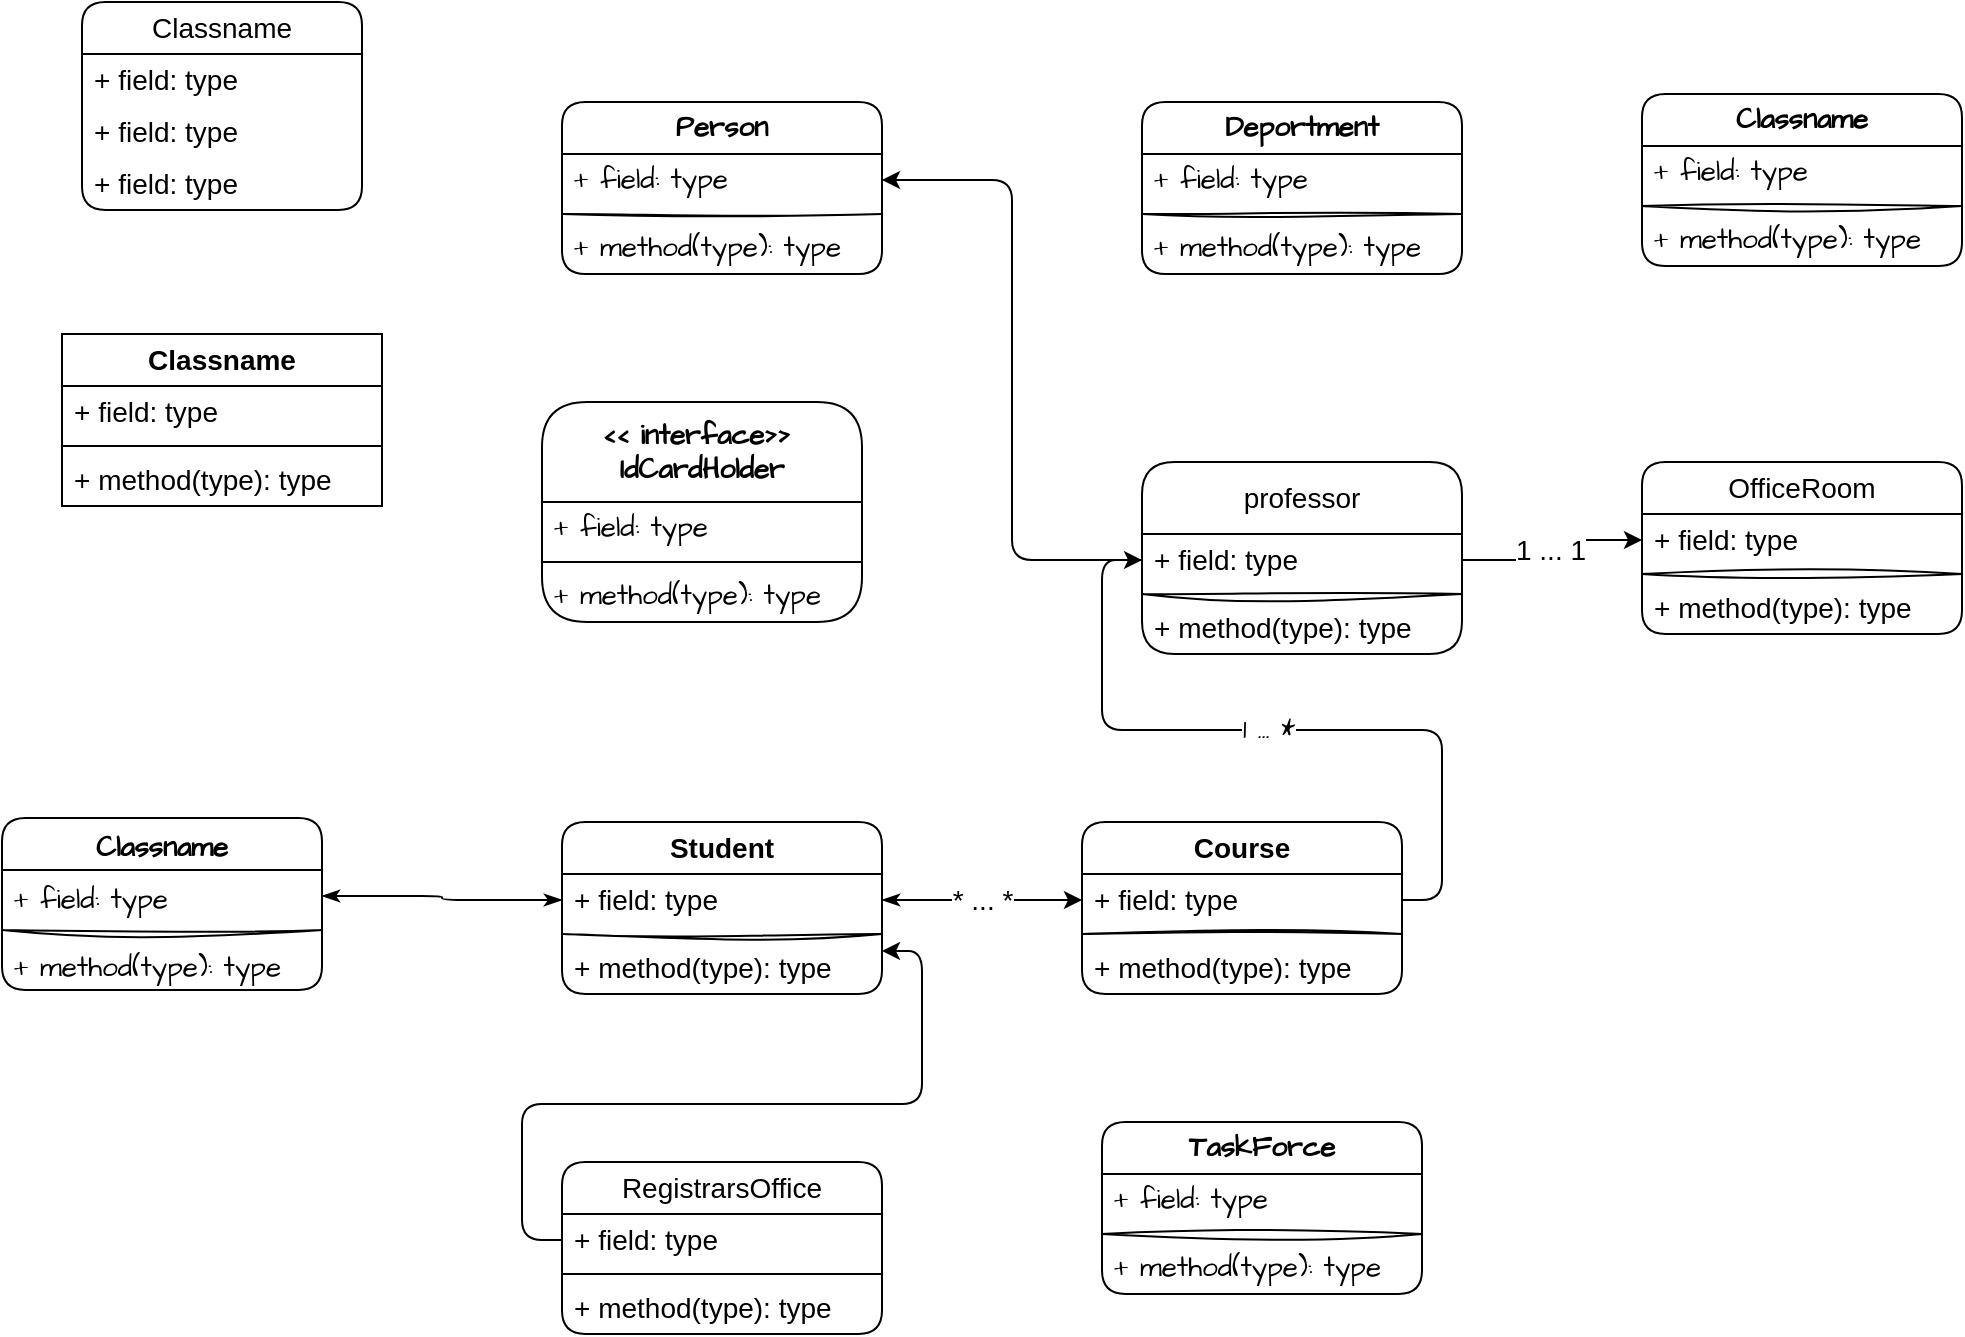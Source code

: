 <mxfile version="22.0.4" type="github">
  <diagram name="Page-1" id="NRW6LChGegnr6Z4dPT8M">
    <mxGraphModel dx="1871" dy="1137" grid="1" gridSize="10" guides="1" tooltips="1" connect="1" arrows="1" fold="1" page="1" pageScale="1" pageWidth="1100" pageHeight="850" background="none" math="0" shadow="0">
      <root>
        <mxCell id="0" />
        <mxCell id="1" parent="0" />
        <mxCell id="xK8xdHPVtCYg_8-kvttX-1" value="Student" style="swimlane;fontStyle=1;align=center;verticalAlign=middle;childLayout=stackLayout;horizontal=1;startSize=26;horizontalStack=0;resizeParent=1;resizeParentMax=0;resizeLast=0;collapsible=1;marginBottom=0;whiteSpace=wrap;html=1;rounded=1;fontSize=14;" vertex="1" parent="1">
          <mxGeometry x="310" y="504" width="160" height="86" as="geometry" />
        </mxCell>
        <mxCell id="xK8xdHPVtCYg_8-kvttX-2" value="+ field: type" style="text;strokeColor=none;fillColor=none;align=left;verticalAlign=middle;spacingLeft=4;spacingRight=4;overflow=hidden;rotatable=0;points=[[0,0.5],[1,0.5]];portConstraint=eastwest;whiteSpace=wrap;html=1;sketch=1;curveFitting=1;jiggle=2;rounded=1;fontSize=14;" vertex="1" parent="xK8xdHPVtCYg_8-kvttX-1">
          <mxGeometry y="26" width="160" height="26" as="geometry" />
        </mxCell>
        <mxCell id="xK8xdHPVtCYg_8-kvttX-3" value="" style="line;strokeWidth=1;fillColor=none;align=left;verticalAlign=middle;spacingTop=-1;spacingLeft=3;spacingRight=3;rotatable=0;labelPosition=right;points=[];portConstraint=eastwest;strokeColor=inherit;sketch=1;curveFitting=1;jiggle=2;rounded=1;fontSize=14;" vertex="1" parent="xK8xdHPVtCYg_8-kvttX-1">
          <mxGeometry y="52" width="160" height="8" as="geometry" />
        </mxCell>
        <mxCell id="xK8xdHPVtCYg_8-kvttX-4" value="+ method(type): type" style="text;strokeColor=none;fillColor=none;align=left;verticalAlign=middle;spacingLeft=4;spacingRight=4;overflow=hidden;rotatable=0;points=[[0,0.5],[1,0.5]];portConstraint=eastwest;whiteSpace=wrap;html=1;sketch=1;curveFitting=1;jiggle=2;rounded=1;fontSize=14;" vertex="1" parent="xK8xdHPVtCYg_8-kvttX-1">
          <mxGeometry y="60" width="160" height="26" as="geometry" />
        </mxCell>
        <mxCell id="xK8xdHPVtCYg_8-kvttX-5" value="Course" style="swimlane;fontStyle=1;align=center;verticalAlign=middle;childLayout=stackLayout;horizontal=1;startSize=26;horizontalStack=0;resizeParent=1;resizeParentMax=0;resizeLast=0;collapsible=1;marginBottom=0;whiteSpace=wrap;html=1;rounded=1;fontSize=14;" vertex="1" parent="1">
          <mxGeometry x="570" y="504" width="160" height="86" as="geometry" />
        </mxCell>
        <mxCell id="xK8xdHPVtCYg_8-kvttX-6" value="+ field: type" style="text;strokeColor=none;fillColor=none;align=left;verticalAlign=middle;spacingLeft=4;spacingRight=4;overflow=hidden;rotatable=0;points=[[0,0.5],[1,0.5]];portConstraint=eastwest;whiteSpace=wrap;html=1;sketch=1;curveFitting=1;jiggle=2;rounded=1;fontSize=14;" vertex="1" parent="xK8xdHPVtCYg_8-kvttX-5">
          <mxGeometry y="26" width="160" height="26" as="geometry" />
        </mxCell>
        <mxCell id="xK8xdHPVtCYg_8-kvttX-7" value="" style="line;strokeWidth=1;fillColor=none;align=left;verticalAlign=middle;spacingTop=-1;spacingLeft=3;spacingRight=3;rotatable=0;labelPosition=right;points=[];portConstraint=eastwest;strokeColor=inherit;sketch=1;curveFitting=1;jiggle=2;rounded=1;fontSize=14;" vertex="1" parent="xK8xdHPVtCYg_8-kvttX-5">
          <mxGeometry y="52" width="160" height="8" as="geometry" />
        </mxCell>
        <mxCell id="xK8xdHPVtCYg_8-kvttX-8" value="+ method(type): type" style="text;strokeColor=none;fillColor=none;align=left;verticalAlign=middle;spacingLeft=4;spacingRight=4;overflow=hidden;rotatable=0;points=[[0,0.5],[1,0.5]];portConstraint=eastwest;whiteSpace=wrap;html=1;sketch=1;curveFitting=1;jiggle=2;rounded=1;fontSize=14;" vertex="1" parent="xK8xdHPVtCYg_8-kvttX-5">
          <mxGeometry y="60" width="160" height="26" as="geometry" />
        </mxCell>
        <mxCell id="xK8xdHPVtCYg_8-kvttX-9" value="* ... *" style="edgeStyle=orthogonalEdgeStyle;rounded=1;orthogonalLoop=1;jettySize=auto;html=1;entryX=0;entryY=0.5;entryDx=0;entryDy=0;startArrow=classicThin;startFill=1;verticalAlign=middle;fontSize=14;" edge="1" parent="1" source="xK8xdHPVtCYg_8-kvttX-2" target="xK8xdHPVtCYg_8-kvttX-6">
          <mxGeometry relative="1" as="geometry" />
        </mxCell>
        <mxCell id="xK8xdHPVtCYg_8-kvttX-32" style="edgeStyle=orthogonalEdgeStyle;rounded=1;hachureGap=4;orthogonalLoop=1;jettySize=auto;html=1;entryX=0;entryY=0.5;entryDx=0;entryDy=0;fontFamily=Architects Daughter;fontSource=https%3A%2F%2Ffonts.googleapis.com%2Fcss%3Ffamily%3DArchitects%2BDaughter;fontSize=14;verticalAlign=middle;" edge="1" parent="1" source="xK8xdHPVtCYg_8-kvttX-6" target="xK8xdHPVtCYg_8-kvttX-23">
          <mxGeometry relative="1" as="geometry" />
        </mxCell>
        <mxCell id="xK8xdHPVtCYg_8-kvttX-33" value="1 ... *" style="edgeLabel;html=1;align=center;verticalAlign=middle;resizable=0;points=[];fontSize=14;fontFamily=Architects Daughter;" vertex="1" connectable="0" parent="xK8xdHPVtCYg_8-kvttX-32">
          <mxGeometry x="0.011" relative="1" as="geometry">
            <mxPoint as="offset" />
          </mxGeometry>
        </mxCell>
        <mxCell id="xK8xdHPVtCYg_8-kvttX-34" value="RegistrarsOffice" style="swimlane;fontStyle=0;align=center;verticalAlign=middle;childLayout=stackLayout;horizontal=1;startSize=26;horizontalStack=0;resizeParent=1;resizeParentMax=0;resizeLast=0;collapsible=1;marginBottom=0;whiteSpace=wrap;html=1;rounded=1;hachureGap=4;fontFamily=Helvetica;fontSize=14;" vertex="1" parent="1">
          <mxGeometry x="310" y="674" width="160" height="86" as="geometry" />
        </mxCell>
        <mxCell id="xK8xdHPVtCYg_8-kvttX-35" value="+ field: type" style="text;strokeColor=none;fillColor=none;align=left;verticalAlign=middle;spacingLeft=4;spacingRight=4;overflow=hidden;rotatable=0;points=[[0,0.5],[1,0.5]];portConstraint=eastwest;whiteSpace=wrap;html=1;fontSize=14;fontFamily=Helvetica;fontStyle=0;" vertex="1" parent="xK8xdHPVtCYg_8-kvttX-34">
          <mxGeometry y="26" width="160" height="26" as="geometry" />
        </mxCell>
        <mxCell id="xK8xdHPVtCYg_8-kvttX-36" value="" style="line;strokeWidth=1;fillColor=none;align=left;verticalAlign=middle;spacingTop=-1;spacingLeft=3;spacingRight=3;rotatable=0;labelPosition=right;points=[];portConstraint=eastwest;strokeColor=inherit;rounded=1;hachureGap=4;fontFamily=Helvetica;fontSize=14;fontStyle=0" vertex="1" parent="xK8xdHPVtCYg_8-kvttX-34">
          <mxGeometry y="52" width="160" height="8" as="geometry" />
        </mxCell>
        <mxCell id="xK8xdHPVtCYg_8-kvttX-37" value="+ method(type): type" style="text;strokeColor=none;fillColor=none;align=left;verticalAlign=middle;spacingLeft=4;spacingRight=4;overflow=hidden;rotatable=0;points=[[0,0.5],[1,0.5]];portConstraint=eastwest;whiteSpace=wrap;html=1;fontSize=14;fontFamily=Helvetica;fontStyle=0;" vertex="1" parent="xK8xdHPVtCYg_8-kvttX-34">
          <mxGeometry y="60" width="160" height="26" as="geometry" />
        </mxCell>
        <mxCell id="xK8xdHPVtCYg_8-kvttX-38" style="edgeStyle=orthogonalEdgeStyle;rounded=1;hachureGap=4;orthogonalLoop=1;jettySize=auto;html=1;entryX=1;entryY=0.75;entryDx=0;entryDy=0;fontFamily=Architects Daughter;fontSource=https%3A%2F%2Ffonts.googleapis.com%2Fcss%3Ffamily%3DArchitects%2BDaughter;fontSize=14;verticalAlign=middle;" edge="1" parent="1" source="xK8xdHPVtCYg_8-kvttX-35" target="xK8xdHPVtCYg_8-kvttX-1">
          <mxGeometry relative="1" as="geometry" />
        </mxCell>
        <mxCell id="xK8xdHPVtCYg_8-kvttX-22" value="professor" style="swimlane;fontStyle=0;align=center;verticalAlign=middle;childLayout=stackLayout;horizontal=1;startSize=36;horizontalStack=0;resizeParent=1;resizeParentMax=0;resizeLast=0;collapsible=1;marginBottom=0;whiteSpace=wrap;html=1;rounded=1;hachureGap=4;fontFamily=Helvetica;fontSize=14;" vertex="1" parent="1">
          <mxGeometry x="600" y="324" width="160" height="96" as="geometry" />
        </mxCell>
        <mxCell id="xK8xdHPVtCYg_8-kvttX-23" value="+ field: type" style="text;strokeColor=none;fillColor=none;align=left;verticalAlign=middle;spacingLeft=4;spacingRight=4;overflow=hidden;rotatable=0;points=[[0,0.5],[1,0.5]];portConstraint=eastwest;whiteSpace=wrap;html=1;fontSize=14;fontFamily=Helvetica;" vertex="1" parent="xK8xdHPVtCYg_8-kvttX-22">
          <mxGeometry y="36" width="160" height="26" as="geometry" />
        </mxCell>
        <mxCell id="xK8xdHPVtCYg_8-kvttX-24" value="" style="line;strokeWidth=1;fillColor=none;align=left;verticalAlign=middle;spacingTop=-1;spacingLeft=3;spacingRight=3;rotatable=0;labelPosition=right;points=[];portConstraint=eastwest;strokeColor=inherit;rounded=1;sketch=1;hachureGap=4;jiggle=2;curveFitting=1;fontFamily=Helvetica;fontSize=14;" vertex="1" parent="xK8xdHPVtCYg_8-kvttX-22">
          <mxGeometry y="62" width="160" height="8" as="geometry" />
        </mxCell>
        <mxCell id="xK8xdHPVtCYg_8-kvttX-25" value="+ method(type): type" style="text;strokeColor=none;fillColor=none;align=left;verticalAlign=middle;spacingLeft=4;spacingRight=4;overflow=hidden;rotatable=0;points=[[0,0.5],[1,0.5]];portConstraint=eastwest;whiteSpace=wrap;html=1;fontSize=14;fontFamily=Helvetica;" vertex="1" parent="xK8xdHPVtCYg_8-kvttX-22">
          <mxGeometry y="70" width="160" height="26" as="geometry" />
        </mxCell>
        <mxCell id="xK8xdHPVtCYg_8-kvttX-26" value="OfficeRoom" style="swimlane;fontStyle=0;align=center;verticalAlign=middle;childLayout=stackLayout;horizontal=1;startSize=26;horizontalStack=0;resizeParent=1;resizeParentMax=0;resizeLast=0;collapsible=1;marginBottom=0;whiteSpace=wrap;html=1;rounded=1;hachureGap=4;fontFamily=Helvetica;fontSize=14;" vertex="1" parent="1">
          <mxGeometry x="850" y="324" width="160" height="86" as="geometry" />
        </mxCell>
        <mxCell id="xK8xdHPVtCYg_8-kvttX-27" value="+ field: type" style="text;strokeColor=none;fillColor=none;align=left;verticalAlign=middle;spacingLeft=4;spacingRight=4;overflow=hidden;rotatable=0;points=[[0,0.5],[1,0.5]];portConstraint=eastwest;whiteSpace=wrap;html=1;fontSize=14;fontFamily=Helvetica;" vertex="1" parent="xK8xdHPVtCYg_8-kvttX-26">
          <mxGeometry y="26" width="160" height="26" as="geometry" />
        </mxCell>
        <mxCell id="xK8xdHPVtCYg_8-kvttX-28" value="" style="line;strokeWidth=1;fillColor=none;align=left;verticalAlign=middle;spacingTop=-1;spacingLeft=3;spacingRight=3;rotatable=0;labelPosition=right;points=[];portConstraint=eastwest;strokeColor=inherit;rounded=1;sketch=1;hachureGap=4;jiggle=2;curveFitting=1;fontFamily=Helvetica;fontSize=14;" vertex="1" parent="xK8xdHPVtCYg_8-kvttX-26">
          <mxGeometry y="52" width="160" height="8" as="geometry" />
        </mxCell>
        <mxCell id="xK8xdHPVtCYg_8-kvttX-29" value="+ method(type): type" style="text;strokeColor=none;fillColor=none;align=left;verticalAlign=middle;spacingLeft=4;spacingRight=4;overflow=hidden;rotatable=0;points=[[0,0.5],[1,0.5]];portConstraint=eastwest;whiteSpace=wrap;html=1;fontSize=14;fontFamily=Helvetica;" vertex="1" parent="xK8xdHPVtCYg_8-kvttX-26">
          <mxGeometry y="60" width="160" height="26" as="geometry" />
        </mxCell>
        <mxCell id="xK8xdHPVtCYg_8-kvttX-30" value="" style="edgeStyle=orthogonalEdgeStyle;rounded=1;hachureGap=4;orthogonalLoop=1;jettySize=auto;html=1;entryX=0;entryY=0.5;entryDx=0;entryDy=0;fontFamily=Helvetica;fontSize=14;verticalAlign=middle;" edge="1" source="xK8xdHPVtCYg_8-kvttX-23" target="xK8xdHPVtCYg_8-kvttX-27" parent="1">
          <mxGeometry relative="1" as="geometry" />
        </mxCell>
        <mxCell id="xK8xdHPVtCYg_8-kvttX-31" value="1 ... 1" style="edgeLabel;html=1;align=center;verticalAlign=middle;resizable=0;points=[];fontSize=14;fontFamily=Helvetica;" vertex="1" connectable="0" parent="xK8xdHPVtCYg_8-kvttX-30">
          <mxGeometry x="0.003" y="1" relative="1" as="geometry">
            <mxPoint as="offset" />
          </mxGeometry>
        </mxCell>
        <mxCell id="xK8xdHPVtCYg_8-kvttX-39" value="Deportment" style="swimlane;fontStyle=1;align=center;verticalAlign=middle;childLayout=stackLayout;horizontal=1;startSize=26;horizontalStack=0;resizeParent=1;resizeParentMax=0;resizeLast=0;collapsible=1;marginBottom=0;whiteSpace=wrap;html=1;rounded=1;hachureGap=4;fontFamily=Architects Daughter;fontSource=https%3A%2F%2Ffonts.googleapis.com%2Fcss%3Ffamily%3DArchitects%2BDaughter;fontSize=14;" vertex="1" parent="1">
          <mxGeometry x="600" y="144" width="160" height="86" as="geometry" />
        </mxCell>
        <mxCell id="xK8xdHPVtCYg_8-kvttX-40" value="+ field: type" style="text;strokeColor=none;fillColor=none;align=left;verticalAlign=middle;spacingLeft=4;spacingRight=4;overflow=hidden;rotatable=0;points=[[0,0.5],[1,0.5]];portConstraint=eastwest;whiteSpace=wrap;html=1;fontSize=14;fontFamily=Architects Daughter;" vertex="1" parent="xK8xdHPVtCYg_8-kvttX-39">
          <mxGeometry y="26" width="160" height="26" as="geometry" />
        </mxCell>
        <mxCell id="xK8xdHPVtCYg_8-kvttX-41" value="" style="line;strokeWidth=1;fillColor=none;align=left;verticalAlign=middle;spacingTop=-1;spacingLeft=3;spacingRight=3;rotatable=0;labelPosition=right;points=[];portConstraint=eastwest;strokeColor=inherit;rounded=1;sketch=1;hachureGap=4;jiggle=2;curveFitting=1;fontFamily=Architects Daughter;fontSource=https%3A%2F%2Ffonts.googleapis.com%2Fcss%3Ffamily%3DArchitects%2BDaughter;fontSize=14;" vertex="1" parent="xK8xdHPVtCYg_8-kvttX-39">
          <mxGeometry y="52" width="160" height="8" as="geometry" />
        </mxCell>
        <mxCell id="xK8xdHPVtCYg_8-kvttX-42" value="+ method(type): type" style="text;strokeColor=none;fillColor=none;align=left;verticalAlign=middle;spacingLeft=4;spacingRight=4;overflow=hidden;rotatable=0;points=[[0,0.5],[1,0.5]];portConstraint=eastwest;whiteSpace=wrap;html=1;fontSize=14;fontFamily=Architects Daughter;" vertex="1" parent="xK8xdHPVtCYg_8-kvttX-39">
          <mxGeometry y="60" width="160" height="26" as="geometry" />
        </mxCell>
        <mxCell id="xK8xdHPVtCYg_8-kvttX-49" value="Classname" style="swimlane;fontStyle=1;align=center;verticalAlign=middle;childLayout=stackLayout;horizontal=1;startSize=26;horizontalStack=0;resizeParent=1;resizeParentMax=0;resizeLast=0;collapsible=1;marginBottom=0;whiteSpace=wrap;html=1;rounded=1;hachureGap=4;fontFamily=Architects Daughter;fontSource=https%3A%2F%2Ffonts.googleapis.com%2Fcss%3Ffamily%3DArchitects%2BDaughter;fontSize=14;" vertex="1" parent="1">
          <mxGeometry x="850" y="140" width="160" height="86" as="geometry" />
        </mxCell>
        <mxCell id="xK8xdHPVtCYg_8-kvttX-50" value="+ field: type" style="text;strokeColor=none;fillColor=none;align=left;verticalAlign=middle;spacingLeft=4;spacingRight=4;overflow=hidden;rotatable=0;points=[[0,0.5],[1,0.5]];portConstraint=eastwest;whiteSpace=wrap;html=1;fontSize=14;fontFamily=Architects Daughter;" vertex="1" parent="xK8xdHPVtCYg_8-kvttX-49">
          <mxGeometry y="26" width="160" height="26" as="geometry" />
        </mxCell>
        <mxCell id="xK8xdHPVtCYg_8-kvttX-51" value="" style="line;strokeWidth=1;fillColor=none;align=left;verticalAlign=middle;spacingTop=-1;spacingLeft=3;spacingRight=3;rotatable=0;labelPosition=right;points=[];portConstraint=eastwest;strokeColor=inherit;rounded=1;sketch=1;hachureGap=4;jiggle=2;curveFitting=1;fontFamily=Architects Daughter;fontSource=https%3A%2F%2Ffonts.googleapis.com%2Fcss%3Ffamily%3DArchitects%2BDaughter;fontSize=14;" vertex="1" parent="xK8xdHPVtCYg_8-kvttX-49">
          <mxGeometry y="52" width="160" height="8" as="geometry" />
        </mxCell>
        <mxCell id="xK8xdHPVtCYg_8-kvttX-52" value="+ method(type): type" style="text;strokeColor=none;fillColor=none;align=left;verticalAlign=middle;spacingLeft=4;spacingRight=4;overflow=hidden;rotatable=0;points=[[0,0.5],[1,0.5]];portConstraint=eastwest;whiteSpace=wrap;html=1;fontSize=14;fontFamily=Architects Daughter;" vertex="1" parent="xK8xdHPVtCYg_8-kvttX-49">
          <mxGeometry y="60" width="160" height="26" as="geometry" />
        </mxCell>
        <mxCell id="xK8xdHPVtCYg_8-kvttX-59" value="TaskForce" style="swimlane;fontStyle=1;align=center;verticalAlign=middle;childLayout=stackLayout;horizontal=1;startSize=26;horizontalStack=0;resizeParent=1;resizeParentMax=0;resizeLast=0;collapsible=1;marginBottom=0;whiteSpace=wrap;html=1;rounded=1;hachureGap=4;fontFamily=Architects Daughter;fontSource=https%3A%2F%2Ffonts.googleapis.com%2Fcss%3Ffamily%3DArchitects%2BDaughter;fontSize=14;" vertex="1" parent="1">
          <mxGeometry x="580" y="654" width="160" height="86" as="geometry" />
        </mxCell>
        <mxCell id="xK8xdHPVtCYg_8-kvttX-60" value="+ field: type" style="text;strokeColor=none;fillColor=none;align=left;verticalAlign=middle;spacingLeft=4;spacingRight=4;overflow=hidden;rotatable=0;points=[[0,0.5],[1,0.5]];portConstraint=eastwest;whiteSpace=wrap;html=1;fontSize=14;fontFamily=Architects Daughter;" vertex="1" parent="xK8xdHPVtCYg_8-kvttX-59">
          <mxGeometry y="26" width="160" height="26" as="geometry" />
        </mxCell>
        <mxCell id="xK8xdHPVtCYg_8-kvttX-61" value="" style="line;strokeWidth=1;fillColor=none;align=left;verticalAlign=middle;spacingTop=-1;spacingLeft=3;spacingRight=3;rotatable=0;labelPosition=right;points=[];portConstraint=eastwest;strokeColor=inherit;rounded=1;sketch=1;hachureGap=4;jiggle=2;curveFitting=1;fontFamily=Architects Daughter;fontSource=https%3A%2F%2Ffonts.googleapis.com%2Fcss%3Ffamily%3DArchitects%2BDaughter;fontSize=14;" vertex="1" parent="xK8xdHPVtCYg_8-kvttX-59">
          <mxGeometry y="52" width="160" height="8" as="geometry" />
        </mxCell>
        <mxCell id="xK8xdHPVtCYg_8-kvttX-62" value="+ method(type): type" style="text;strokeColor=none;fillColor=none;align=left;verticalAlign=middle;spacingLeft=4;spacingRight=4;overflow=hidden;rotatable=0;points=[[0,0.5],[1,0.5]];portConstraint=eastwest;whiteSpace=wrap;html=1;fontSize=14;fontFamily=Architects Daughter;" vertex="1" parent="xK8xdHPVtCYg_8-kvttX-59">
          <mxGeometry y="60" width="160" height="26" as="geometry" />
        </mxCell>
        <mxCell id="xK8xdHPVtCYg_8-kvttX-63" value="Person" style="swimlane;fontStyle=1;align=center;verticalAlign=middle;childLayout=stackLayout;horizontal=1;startSize=26;horizontalStack=0;resizeParent=1;resizeParentMax=0;resizeLast=0;collapsible=1;marginBottom=0;whiteSpace=wrap;html=1;rounded=1;hachureGap=4;fontFamily=Architects Daughter;fontSource=https%3A%2F%2Ffonts.googleapis.com%2Fcss%3Ffamily%3DArchitects%2BDaughter;fontSize=14;" vertex="1" parent="1">
          <mxGeometry x="310" y="144" width="160" height="86" as="geometry" />
        </mxCell>
        <mxCell id="xK8xdHPVtCYg_8-kvttX-64" value="+ field: type" style="text;strokeColor=none;fillColor=none;align=left;verticalAlign=middle;spacingLeft=4;spacingRight=4;overflow=hidden;rotatable=0;points=[[0,0.5],[1,0.5]];portConstraint=eastwest;whiteSpace=wrap;html=1;fontSize=14;fontFamily=Architects Daughter;" vertex="1" parent="xK8xdHPVtCYg_8-kvttX-63">
          <mxGeometry y="26" width="160" height="26" as="geometry" />
        </mxCell>
        <mxCell id="xK8xdHPVtCYg_8-kvttX-65" value="" style="line;strokeWidth=1;fillColor=none;align=left;verticalAlign=middle;spacingTop=-1;spacingLeft=3;spacingRight=3;rotatable=0;labelPosition=right;points=[];portConstraint=eastwest;strokeColor=inherit;rounded=1;sketch=1;hachureGap=4;jiggle=2;curveFitting=1;fontFamily=Architects Daughter;fontSource=https%3A%2F%2Ffonts.googleapis.com%2Fcss%3Ffamily%3DArchitects%2BDaughter;fontSize=14;" vertex="1" parent="xK8xdHPVtCYg_8-kvttX-63">
          <mxGeometry y="52" width="160" height="8" as="geometry" />
        </mxCell>
        <mxCell id="xK8xdHPVtCYg_8-kvttX-66" value="+ method(type): type" style="text;strokeColor=none;fillColor=none;align=left;verticalAlign=middle;spacingLeft=4;spacingRight=4;overflow=hidden;rotatable=0;points=[[0,0.5],[1,0.5]];portConstraint=eastwest;whiteSpace=wrap;html=1;fontSize=14;fontFamily=Architects Daughter;" vertex="1" parent="xK8xdHPVtCYg_8-kvttX-63">
          <mxGeometry y="60" width="160" height="26" as="geometry" />
        </mxCell>
        <mxCell id="xK8xdHPVtCYg_8-kvttX-68" style="edgeStyle=orthogonalEdgeStyle;rounded=1;hachureGap=4;orthogonalLoop=1;jettySize=auto;html=1;entryX=1;entryY=0.5;entryDx=0;entryDy=0;fontFamily=Architects Daughter;fontSource=https%3A%2F%2Ffonts.googleapis.com%2Fcss%3Ffamily%3DArchitects%2BDaughter;fontSize=14;verticalAlign=middle;" edge="1" parent="1" source="xK8xdHPVtCYg_8-kvttX-23" target="xK8xdHPVtCYg_8-kvttX-64">
          <mxGeometry relative="1" as="geometry" />
        </mxCell>
        <mxCell id="xK8xdHPVtCYg_8-kvttX-73" value="&lt;font style=&quot;font-size: 14px;&quot;&gt;&lt;span style=&quot;font-size: 14px;&quot;&gt;&amp;lt;&amp;lt; interface&amp;gt;&amp;gt;&amp;nbsp;&lt;/span&gt;&lt;br style=&quot;font-size: 14px;&quot;&gt;&lt;font style=&quot;font-size: 14px;&quot;&gt;IdCardHolder&lt;/font&gt;&lt;br style=&quot;font-size: 14px;&quot;&gt;&lt;/font&gt;" style="swimlane;fontStyle=1;align=center;verticalAlign=middle;childLayout=stackLayout;horizontal=1;startSize=50;horizontalStack=0;resizeParent=1;resizeParentMax=0;resizeLast=0;collapsible=1;marginBottom=0;whiteSpace=wrap;html=1;rounded=1;hachureGap=4;fontFamily=Architects Daughter;fontSource=https%3A%2F%2Ffonts.googleapis.com%2Fcss%3Ffamily%3DArchitects%2BDaughter;fontSize=14;" vertex="1" parent="1">
          <mxGeometry x="300" y="294" width="160" height="110" as="geometry" />
        </mxCell>
        <mxCell id="xK8xdHPVtCYg_8-kvttX-74" value="+ field: type" style="text;strokeColor=none;fillColor=none;align=left;verticalAlign=middle;spacingLeft=4;spacingRight=4;overflow=hidden;rotatable=0;points=[[0,0.5],[1,0.5]];portConstraint=eastwest;whiteSpace=wrap;html=1;fontSize=14;fontFamily=Architects Daughter;" vertex="1" parent="xK8xdHPVtCYg_8-kvttX-73">
          <mxGeometry y="50" width="160" height="26" as="geometry" />
        </mxCell>
        <mxCell id="xK8xdHPVtCYg_8-kvttX-75" value="" style="line;strokeWidth=1;fillColor=none;align=left;verticalAlign=middle;spacingTop=-1;spacingLeft=3;spacingRight=3;rotatable=0;labelPosition=right;points=[];portConstraint=eastwest;strokeColor=inherit;rounded=1;hachureGap=4;fontFamily=Architects Daughter;fontSource=https%3A%2F%2Ffonts.googleapis.com%2Fcss%3Ffamily%3DArchitects%2BDaughter;fontSize=14;" vertex="1" parent="xK8xdHPVtCYg_8-kvttX-73">
          <mxGeometry y="76" width="160" height="8" as="geometry" />
        </mxCell>
        <mxCell id="xK8xdHPVtCYg_8-kvttX-76" value="+ method(type): type" style="text;strokeColor=none;fillColor=none;align=left;verticalAlign=middle;spacingLeft=4;spacingRight=4;overflow=hidden;rotatable=0;points=[[0,0.5],[1,0.5]];portConstraint=eastwest;whiteSpace=wrap;html=1;fontSize=14;fontFamily=Architects Daughter;" vertex="1" parent="xK8xdHPVtCYg_8-kvttX-73">
          <mxGeometry y="84" width="160" height="26" as="geometry" />
        </mxCell>
        <mxCell id="xK8xdHPVtCYg_8-kvttX-81" value="Classname" style="swimlane;fontStyle=1;align=center;verticalAlign=top;childLayout=stackLayout;horizontal=1;startSize=26;horizontalStack=0;resizeParent=1;resizeParentMax=0;resizeLast=0;collapsible=1;marginBottom=0;whiteSpace=wrap;html=1;rounded=1;hachureGap=4;fontFamily=Architects Daughter;fontSource=https%3A%2F%2Ffonts.googleapis.com%2Fcss%3Ffamily%3DArchitects%2BDaughter;fontSize=14;" vertex="1" parent="1">
          <mxGeometry x="30" y="502" width="160" height="86" as="geometry" />
        </mxCell>
        <mxCell id="xK8xdHPVtCYg_8-kvttX-82" value="+ field: type" style="text;strokeColor=none;fillColor=none;align=left;verticalAlign=top;spacingLeft=4;spacingRight=4;overflow=hidden;rotatable=0;points=[[0,0.5],[1,0.5]];portConstraint=eastwest;whiteSpace=wrap;html=1;fontSize=14;fontFamily=Architects Daughter;" vertex="1" parent="xK8xdHPVtCYg_8-kvttX-81">
          <mxGeometry y="26" width="160" height="26" as="geometry" />
        </mxCell>
        <mxCell id="xK8xdHPVtCYg_8-kvttX-83" value="" style="line;strokeWidth=1;fillColor=none;align=left;verticalAlign=middle;spacingTop=-1;spacingLeft=3;spacingRight=3;rotatable=0;labelPosition=right;points=[];portConstraint=eastwest;strokeColor=inherit;rounded=1;sketch=1;hachureGap=4;jiggle=2;curveFitting=1;fontFamily=Architects Daughter;fontSource=https%3A%2F%2Ffonts.googleapis.com%2Fcss%3Ffamily%3DArchitects%2BDaughter;fontSize=14;" vertex="1" parent="xK8xdHPVtCYg_8-kvttX-81">
          <mxGeometry y="52" width="160" height="8" as="geometry" />
        </mxCell>
        <mxCell id="xK8xdHPVtCYg_8-kvttX-84" value="+ method(type): type" style="text;strokeColor=none;fillColor=none;align=left;verticalAlign=top;spacingLeft=4;spacingRight=4;overflow=hidden;rotatable=0;points=[[0,0.5],[1,0.5]];portConstraint=eastwest;whiteSpace=wrap;html=1;fontSize=14;fontFamily=Architects Daughter;" vertex="1" parent="xK8xdHPVtCYg_8-kvttX-81">
          <mxGeometry y="60" width="160" height="26" as="geometry" />
        </mxCell>
        <mxCell id="xK8xdHPVtCYg_8-kvttX-85" style="edgeStyle=orthogonalEdgeStyle;rounded=1;hachureGap=4;orthogonalLoop=1;jettySize=auto;html=1;entryX=1;entryY=0.5;entryDx=0;entryDy=0;fontFamily=Architects Daughter;fontSource=https%3A%2F%2Ffonts.googleapis.com%2Fcss%3Ffamily%3DArchitects%2BDaughter;fontSize=14;startArrow=classicThin;startFill=1;endArrow=classicThin;endFill=1;verticalAlign=middle;" edge="1" parent="1" source="xK8xdHPVtCYg_8-kvttX-2" target="xK8xdHPVtCYg_8-kvttX-82">
          <mxGeometry relative="1" as="geometry" />
        </mxCell>
        <mxCell id="xK8xdHPVtCYg_8-kvttX-86" value="Classname" style="swimlane;fontStyle=0;childLayout=stackLayout;horizontal=1;startSize=26;fillColor=none;horizontalStack=0;resizeParent=1;resizeParentMax=0;resizeLast=0;collapsible=1;marginBottom=0;whiteSpace=wrap;html=1;rounded=1;hachureGap=4;fontFamily=Helvetica;fontSize=14;labelBackgroundColor=none;verticalAlign=middle;" vertex="1" parent="1">
          <mxGeometry x="70" y="94" width="140" height="104" as="geometry" />
        </mxCell>
        <mxCell id="xK8xdHPVtCYg_8-kvttX-87" value="+ field: type" style="text;strokeColor=none;fillColor=none;align=left;verticalAlign=middle;spacingLeft=4;spacingRight=4;overflow=hidden;rotatable=0;points=[[0,0.5],[1,0.5]];portConstraint=eastwest;whiteSpace=wrap;html=1;fontSize=14;fontFamily=Helvetica;horizontal=1;" vertex="1" parent="xK8xdHPVtCYg_8-kvttX-86">
          <mxGeometry y="26" width="140" height="26" as="geometry" />
        </mxCell>
        <mxCell id="xK8xdHPVtCYg_8-kvttX-88" value="+ field: type" style="text;strokeColor=none;fillColor=none;align=left;verticalAlign=middle;spacingLeft=4;spacingRight=4;overflow=hidden;rotatable=0;points=[[0,0.5],[1,0.5]];portConstraint=eastwest;whiteSpace=wrap;html=1;fontSize=14;fontFamily=Helvetica;horizontal=1;" vertex="1" parent="xK8xdHPVtCYg_8-kvttX-86">
          <mxGeometry y="52" width="140" height="26" as="geometry" />
        </mxCell>
        <mxCell id="xK8xdHPVtCYg_8-kvttX-89" value="+ field: type" style="text;strokeColor=none;fillColor=none;align=left;verticalAlign=middle;spacingLeft=4;spacingRight=4;overflow=hidden;rotatable=0;points=[[0,0.5],[1,0.5]];portConstraint=eastwest;whiteSpace=wrap;html=1;fontSize=14;fontFamily=Helvetica;horizontal=1;" vertex="1" parent="xK8xdHPVtCYg_8-kvttX-86">
          <mxGeometry y="78" width="140" height="26" as="geometry" />
        </mxCell>
        <mxCell id="xK8xdHPVtCYg_8-kvttX-90" value="Classname" style="swimlane;fontStyle=1;align=center;verticalAlign=middle;childLayout=stackLayout;horizontal=1;startSize=26;horizontalStack=0;resizeParent=1;resizeParentMax=0;resizeLast=0;collapsible=1;marginBottom=0;whiteSpace=wrap;html=1;labelBackgroundColor=none;fontSize=14;" vertex="1" parent="1">
          <mxGeometry x="60" y="260" width="160" height="86" as="geometry" />
        </mxCell>
        <mxCell id="xK8xdHPVtCYg_8-kvttX-91" value="+ field: type" style="text;strokeColor=none;fillColor=none;align=left;verticalAlign=middle;spacingLeft=4;spacingRight=4;overflow=hidden;rotatable=0;points=[[0,0.5],[1,0.5]];portConstraint=eastwest;whiteSpace=wrap;html=1;labelBackgroundColor=none;fontSize=14;" vertex="1" parent="xK8xdHPVtCYg_8-kvttX-90">
          <mxGeometry y="26" width="160" height="26" as="geometry" />
        </mxCell>
        <mxCell id="xK8xdHPVtCYg_8-kvttX-92" value="" style="line;strokeWidth=1;fillColor=none;align=left;verticalAlign=middle;spacingTop=-1;spacingLeft=3;spacingRight=3;rotatable=0;labelPosition=right;points=[];portConstraint=eastwest;strokeColor=inherit;labelBackgroundColor=none;fontSize=14;" vertex="1" parent="xK8xdHPVtCYg_8-kvttX-90">
          <mxGeometry y="52" width="160" height="8" as="geometry" />
        </mxCell>
        <mxCell id="xK8xdHPVtCYg_8-kvttX-93" value="+ method(type): type" style="text;strokeColor=none;fillColor=none;align=left;verticalAlign=middle;spacingLeft=4;spacingRight=4;overflow=hidden;rotatable=0;points=[[0,0.5],[1,0.5]];portConstraint=eastwest;whiteSpace=wrap;html=1;labelBackgroundColor=none;fontSize=14;" vertex="1" parent="xK8xdHPVtCYg_8-kvttX-90">
          <mxGeometry y="60" width="160" height="26" as="geometry" />
        </mxCell>
      </root>
    </mxGraphModel>
  </diagram>
</mxfile>
